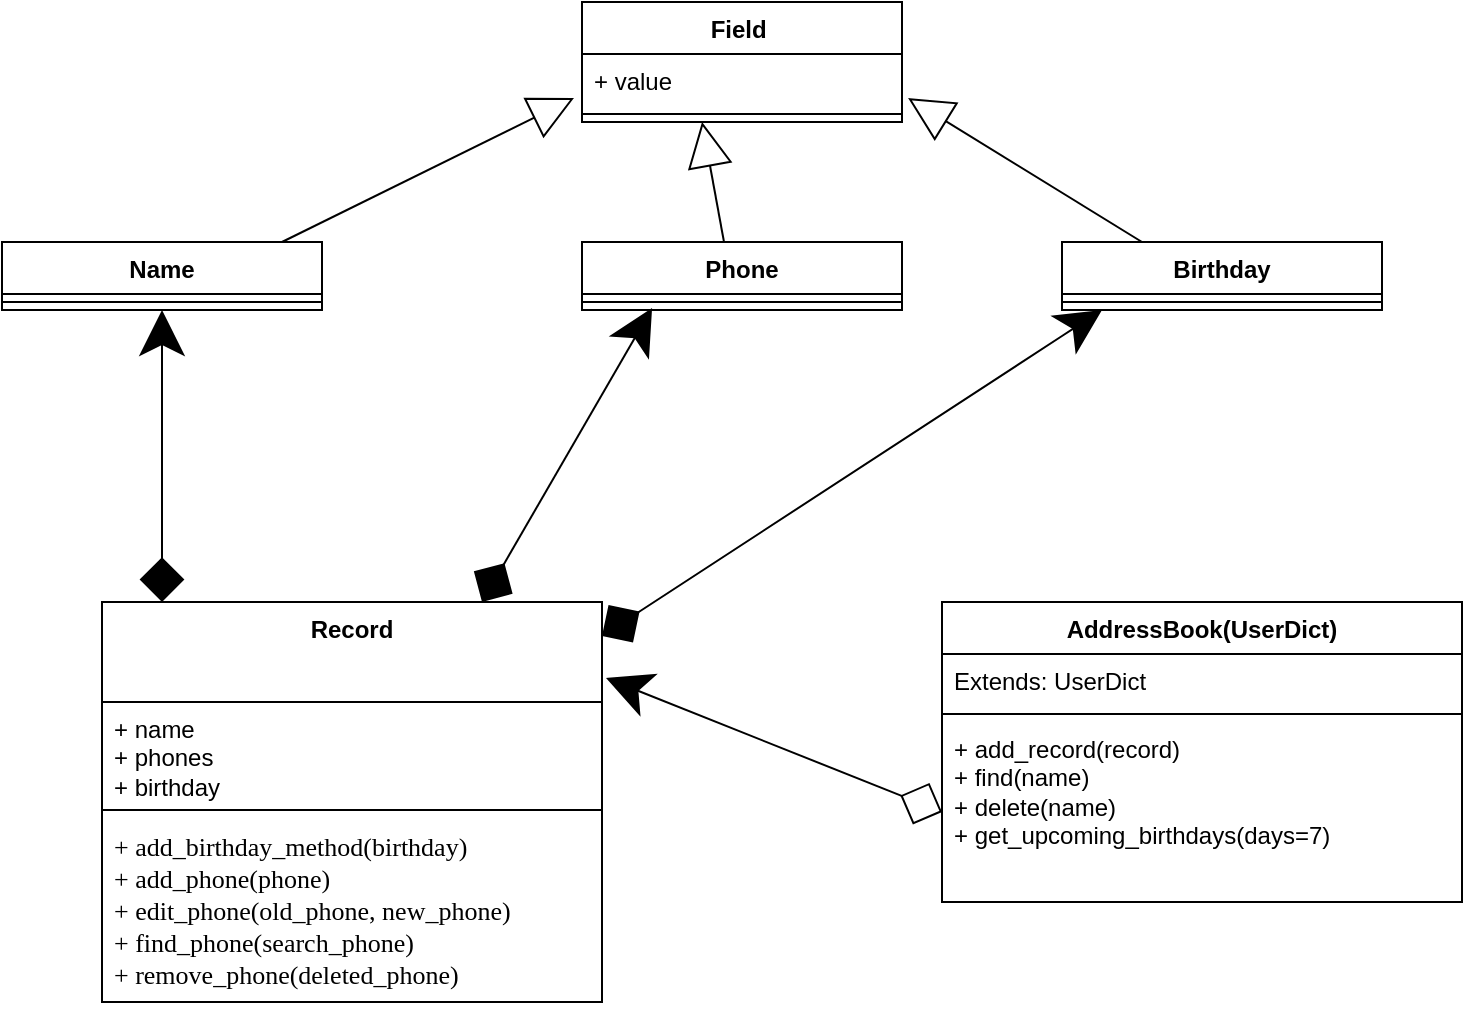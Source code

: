 <mxfile version="25.0.3">
  <diagram name="Страница — 1" id="kcEdLsCiQLVDsa9OzB8h">
    <mxGraphModel dx="954" dy="638" grid="1" gridSize="10" guides="1" tooltips="1" connect="1" arrows="1" fold="1" page="1" pageScale="1" pageWidth="827" pageHeight="1169" math="0" shadow="0">
      <root>
        <mxCell id="0" />
        <mxCell id="1" parent="0" />
        <mxCell id="7Wo7_8ffw9FZAB1oPTl_-17" value="Field&amp;nbsp;" style="swimlane;fontStyle=1;align=center;verticalAlign=top;childLayout=stackLayout;horizontal=1;startSize=26;horizontalStack=0;resizeParent=1;resizeParentMax=0;resizeLast=0;collapsible=1;marginBottom=0;whiteSpace=wrap;html=1;" parent="1" vertex="1">
          <mxGeometry x="330" y="80" width="160" height="60" as="geometry" />
        </mxCell>
        <mxCell id="7Wo7_8ffw9FZAB1oPTl_-18" value="+&amp;nbsp;value" style="text;strokeColor=none;fillColor=none;align=left;verticalAlign=top;spacingLeft=4;spacingRight=4;overflow=hidden;rotatable=0;points=[[0,0.5],[1,0.5]];portConstraint=eastwest;whiteSpace=wrap;html=1;" parent="7Wo7_8ffw9FZAB1oPTl_-17" vertex="1">
          <mxGeometry y="26" width="160" height="26" as="geometry" />
        </mxCell>
        <mxCell id="7Wo7_8ffw9FZAB1oPTl_-19" value="" style="line;strokeWidth=1;fillColor=none;align=left;verticalAlign=middle;spacingTop=-1;spacingLeft=3;spacingRight=3;rotatable=0;labelPosition=right;points=[];portConstraint=eastwest;strokeColor=inherit;" parent="7Wo7_8ffw9FZAB1oPTl_-17" vertex="1">
          <mxGeometry y="52" width="160" height="8" as="geometry" />
        </mxCell>
        <mxCell id="7Wo7_8ffw9FZAB1oPTl_-21" value="Name" style="swimlane;fontStyle=1;align=center;verticalAlign=top;childLayout=stackLayout;horizontal=1;startSize=26;horizontalStack=0;resizeParent=1;resizeParentMax=0;resizeLast=0;collapsible=1;marginBottom=0;whiteSpace=wrap;html=1;" parent="1" vertex="1">
          <mxGeometry x="40" y="200" width="160" height="34" as="geometry" />
        </mxCell>
        <mxCell id="7Wo7_8ffw9FZAB1oPTl_-23" value="" style="line;strokeWidth=1;fillColor=none;align=left;verticalAlign=middle;spacingTop=-1;spacingLeft=3;spacingRight=3;rotatable=0;labelPosition=right;points=[];portConstraint=eastwest;strokeColor=inherit;" parent="7Wo7_8ffw9FZAB1oPTl_-21" vertex="1">
          <mxGeometry y="26" width="160" height="8" as="geometry" />
        </mxCell>
        <mxCell id="7Wo7_8ffw9FZAB1oPTl_-25" value="Phone" style="swimlane;fontStyle=1;align=center;verticalAlign=top;childLayout=stackLayout;horizontal=1;startSize=26;horizontalStack=0;resizeParent=1;resizeParentMax=0;resizeLast=0;collapsible=1;marginBottom=0;whiteSpace=wrap;html=1;" parent="1" vertex="1">
          <mxGeometry x="330" y="200" width="160" height="34" as="geometry" />
        </mxCell>
        <mxCell id="7Wo7_8ffw9FZAB1oPTl_-27" value="" style="line;strokeWidth=1;fillColor=none;align=left;verticalAlign=middle;spacingTop=-1;spacingLeft=3;spacingRight=3;rotatable=0;labelPosition=right;points=[];portConstraint=eastwest;strokeColor=inherit;" parent="7Wo7_8ffw9FZAB1oPTl_-25" vertex="1">
          <mxGeometry y="26" width="160" height="8" as="geometry" />
        </mxCell>
        <mxCell id="mpg4wZVlqjkKpL4CBiqG-19" value="Birthday" style="swimlane;fontStyle=1;align=center;verticalAlign=top;childLayout=stackLayout;horizontal=1;startSize=26;horizontalStack=0;resizeParent=1;resizeParentMax=0;resizeLast=0;collapsible=1;marginBottom=0;whiteSpace=wrap;html=1;" vertex="1" parent="1">
          <mxGeometry x="570" y="200" width="160" height="34" as="geometry" />
        </mxCell>
        <mxCell id="mpg4wZVlqjkKpL4CBiqG-21" value="" style="line;strokeWidth=1;fillColor=none;align=left;verticalAlign=middle;spacingTop=-1;spacingLeft=3;spacingRight=3;rotatable=0;labelPosition=right;points=[];portConstraint=eastwest;strokeColor=inherit;" vertex="1" parent="mpg4wZVlqjkKpL4CBiqG-19">
          <mxGeometry y="26" width="160" height="8" as="geometry" />
        </mxCell>
        <mxCell id="mpg4wZVlqjkKpL4CBiqG-41" value="Record" style="swimlane;fontStyle=1;align=center;verticalAlign=top;childLayout=stackLayout;horizontal=1;startSize=50;horizontalStack=0;resizeParent=1;resizeParentMax=0;resizeLast=0;collapsible=1;marginBottom=0;whiteSpace=wrap;html=1;" vertex="1" parent="1">
          <mxGeometry x="90" y="380" width="250" height="200" as="geometry" />
        </mxCell>
        <mxCell id="mpg4wZVlqjkKpL4CBiqG-42" value="+ name&lt;div&gt;+ phones&lt;/div&gt;&lt;div&gt;+ birthday&lt;/div&gt;" style="text;strokeColor=none;fillColor=none;align=left;verticalAlign=top;spacingLeft=4;spacingRight=4;overflow=hidden;rotatable=0;points=[[0,0.5],[1,0.5]];portConstraint=eastwest;whiteSpace=wrap;html=1;" vertex="1" parent="mpg4wZVlqjkKpL4CBiqG-41">
          <mxGeometry y="50" width="250" height="50" as="geometry" />
        </mxCell>
        <mxCell id="mpg4wZVlqjkKpL4CBiqG-43" value="" style="line;strokeWidth=1;fillColor=none;align=left;verticalAlign=middle;spacingTop=-1;spacingLeft=3;spacingRight=3;rotatable=0;labelPosition=right;points=[];portConstraint=eastwest;strokeColor=inherit;" vertex="1" parent="mpg4wZVlqjkKpL4CBiqG-41">
          <mxGeometry y="100" width="250" height="8" as="geometry" />
        </mxCell>
        <mxCell id="mpg4wZVlqjkKpL4CBiqG-44" value="&lt;p style=&quot;margin: 0px; font-variant-numeric: normal; font-variant-east-asian: normal; font-variant-alternates: normal; font-size-adjust: none; font-kerning: auto; font-optical-sizing: auto; font-feature-settings: normal; font-variation-settings: normal; font-variant-position: normal; font-variant-emoji: normal; font-stretch: normal; font-size: 13px; line-height: normal; font-family: &amp;quot;.AppleSystemUIFontMonospaced&amp;quot;;&quot; class=&quot;p1&quot;&gt;+ add_birthday_method(birthday)&lt;span class=&quot;Apple-converted-space&quot;&gt;&lt;br&gt;&lt;/span&gt;&lt;/p&gt;&lt;p style=&quot;margin: 0px; font-variant-numeric: normal; font-variant-east-asian: normal; font-variant-alternates: normal; font-size-adjust: none; font-kerning: auto; font-optical-sizing: auto; font-feature-settings: normal; font-variation-settings: normal; font-variant-position: normal; font-variant-emoji: normal; font-stretch: normal; font-size: 13px; line-height: normal; font-family: &amp;quot;.AppleSystemUIFontMonospaced&amp;quot;;&quot; class=&quot;p1&quot;&gt;+&amp;nbsp;add_phone(phone)&amp;nbsp;&lt;/p&gt;&lt;p style=&quot;margin: 0px; font-variant-numeric: normal; font-variant-east-asian: normal; font-variant-alternates: normal; font-size-adjust: none; font-kerning: auto; font-optical-sizing: auto; font-feature-settings: normal; font-variation-settings: normal; font-variant-position: normal; font-variant-emoji: normal; font-stretch: normal; font-size: 13px; line-height: normal; font-family: &amp;quot;.AppleSystemUIFontMonospaced&amp;quot;;&quot; class=&quot;p1&quot;&gt;+&amp;nbsp;edit_phone(old_phone, new_phone)&lt;/p&gt;&lt;p style=&quot;margin: 0px; font-variant-numeric: normal; font-variant-east-asian: normal; font-variant-alternates: normal; font-size-adjust: none; font-kerning: auto; font-optical-sizing: auto; font-feature-settings: normal; font-variation-settings: normal; font-variant-position: normal; font-variant-emoji: normal; font-stretch: normal; font-size: 13px; line-height: normal; font-family: &amp;quot;.AppleSystemUIFontMonospaced&amp;quot;;&quot; class=&quot;p1&quot;&gt;+&amp;nbsp;find_phone(search_phone)&lt;/p&gt;&lt;p style=&quot;margin: 0px; font-variant-numeric: normal; font-variant-east-asian: normal; font-variant-alternates: normal; font-size-adjust: none; font-kerning: auto; font-optical-sizing: auto; font-feature-settings: normal; font-variation-settings: normal; font-variant-position: normal; font-variant-emoji: normal; font-stretch: normal; font-size: 13px; line-height: normal; font-family: &amp;quot;.AppleSystemUIFontMonospaced&amp;quot;;&quot; class=&quot;p1&quot;&gt;+&amp;nbsp;remove_phone(deleted_phone)&lt;/p&gt;" style="text;strokeColor=none;fillColor=none;align=left;verticalAlign=top;spacingLeft=4;spacingRight=4;overflow=hidden;rotatable=0;points=[[0,0.5],[1,0.5]];portConstraint=eastwest;whiteSpace=wrap;html=1;" vertex="1" parent="mpg4wZVlqjkKpL4CBiqG-41">
          <mxGeometry y="108" width="250" height="92" as="geometry" />
        </mxCell>
        <mxCell id="mpg4wZVlqjkKpL4CBiqG-49" value="AddressBook(UserDict)" style="swimlane;fontStyle=1;align=center;verticalAlign=top;childLayout=stackLayout;horizontal=1;startSize=26;horizontalStack=0;resizeParent=1;resizeParentMax=0;resizeLast=0;collapsible=1;marginBottom=0;whiteSpace=wrap;html=1;" vertex="1" parent="1">
          <mxGeometry x="510" y="380" width="260" height="150" as="geometry" />
        </mxCell>
        <mxCell id="mpg4wZVlqjkKpL4CBiqG-50" value="Extends: UserDict&amp;nbsp;" style="text;strokeColor=none;fillColor=none;align=left;verticalAlign=top;spacingLeft=4;spacingRight=4;overflow=hidden;rotatable=0;points=[[0,0.5],[1,0.5]];portConstraint=eastwest;whiteSpace=wrap;html=1;" vertex="1" parent="mpg4wZVlqjkKpL4CBiqG-49">
          <mxGeometry y="26" width="260" height="26" as="geometry" />
        </mxCell>
        <mxCell id="mpg4wZVlqjkKpL4CBiqG-51" value="" style="line;strokeWidth=1;fillColor=none;align=left;verticalAlign=middle;spacingTop=-1;spacingLeft=3;spacingRight=3;rotatable=0;labelPosition=right;points=[];portConstraint=eastwest;strokeColor=inherit;" vertex="1" parent="mpg4wZVlqjkKpL4CBiqG-49">
          <mxGeometry y="52" width="260" height="8" as="geometry" />
        </mxCell>
        <mxCell id="mpg4wZVlqjkKpL4CBiqG-52" value="+ add_record(record)&lt;div&gt;+&amp;nbsp;find(name)&lt;/div&gt;&lt;div&gt;+&amp;nbsp;delete(name)&lt;/div&gt;&lt;div&gt;+&amp;nbsp;get_upcoming_birthdays(days=7)&lt;br&gt;&lt;div&gt;&lt;br&gt;&lt;/div&gt;&lt;/div&gt;" style="text;strokeColor=none;fillColor=none;align=left;verticalAlign=top;spacingLeft=4;spacingRight=4;overflow=hidden;rotatable=0;points=[[0,0.5],[1,0.5]];portConstraint=eastwest;whiteSpace=wrap;html=1;" vertex="1" parent="mpg4wZVlqjkKpL4CBiqG-49">
          <mxGeometry y="60" width="260" height="90" as="geometry" />
        </mxCell>
        <mxCell id="mpg4wZVlqjkKpL4CBiqG-54" value="" style="endArrow=classic;html=1;rounded=0;entryX=0.5;entryY=1;entryDx=0;entryDy=0;startArrow=diamond;startFill=1;endFill=1;endSize=20;startSize=20;targetPerimeterSpacing=-6;sourcePerimeterSpacing=-6;" edge="1" parent="1" target="7Wo7_8ffw9FZAB1oPTl_-21">
          <mxGeometry width="50" height="50" relative="1" as="geometry">
            <mxPoint x="120" y="380" as="sourcePoint" />
            <mxPoint x="440" y="330" as="targetPoint" />
          </mxGeometry>
        </mxCell>
        <mxCell id="mpg4wZVlqjkKpL4CBiqG-55" value="" style="endArrow=classic;html=1;rounded=0;startArrow=diamond;startFill=1;endFill=1;endSize=20;startSize=20;entryX=0.219;entryY=0.875;entryDx=0;entryDy=0;entryPerimeter=0;" edge="1" parent="1" target="7Wo7_8ffw9FZAB1oPTl_-27">
          <mxGeometry width="50" height="50" relative="1" as="geometry">
            <mxPoint x="280" y="380" as="sourcePoint" />
            <mxPoint x="360" y="240" as="targetPoint" />
          </mxGeometry>
        </mxCell>
        <mxCell id="mpg4wZVlqjkKpL4CBiqG-56" value="" style="endArrow=classic;html=1;rounded=0;startArrow=diamond;startFill=1;endFill=1;endSize=20;startSize=20;exitX=0.92;exitY=0;exitDx=0;exitDy=0;exitPerimeter=0;entryX=0;entryY=0.5;entryDx=0;entryDy=0;" edge="1" parent="1">
          <mxGeometry width="50" height="50" relative="1" as="geometry">
            <mxPoint x="340" y="397" as="sourcePoint" />
            <mxPoint x="590" y="234" as="targetPoint" />
            <Array as="points">
              <mxPoint x="570" y="247" />
            </Array>
          </mxGeometry>
        </mxCell>
        <mxCell id="mpg4wZVlqjkKpL4CBiqG-57" value="" style="endArrow=classic;html=1;rounded=0;entryX=1.008;entryY=0.19;entryDx=0;entryDy=0;entryPerimeter=0;exitX=0;exitY=0.5;exitDx=0;exitDy=0;endFill=1;endSize=20;startSize=20;startArrow=diamond;startFill=0;" edge="1" parent="1" source="mpg4wZVlqjkKpL4CBiqG-52" target="mpg4wZVlqjkKpL4CBiqG-41">
          <mxGeometry width="50" height="50" relative="1" as="geometry">
            <mxPoint x="500" y="480" as="sourcePoint" />
            <mxPoint x="440" y="330" as="targetPoint" />
          </mxGeometry>
        </mxCell>
        <mxCell id="mpg4wZVlqjkKpL4CBiqG-59" value="" style="endArrow=none;html=1;rounded=0;startArrow=block;startFill=0;endSize=20;startSize=20;entryX=0.5;entryY=0;entryDx=0;entryDy=0;" edge="1" parent="1">
          <mxGeometry width="50" height="50" relative="1" as="geometry">
            <mxPoint x="390" y="140" as="sourcePoint" />
            <mxPoint x="401" y="200" as="targetPoint" />
          </mxGeometry>
        </mxCell>
        <mxCell id="mpg4wZVlqjkKpL4CBiqG-61" value="" style="endArrow=block;html=1;rounded=0;endFill=0;endSize=20;startSize=20;entryX=-0.025;entryY=0.846;entryDx=0;entryDy=0;entryPerimeter=0;" edge="1" parent="1" target="7Wo7_8ffw9FZAB1oPTl_-18">
          <mxGeometry width="50" height="50" relative="1" as="geometry">
            <mxPoint x="180" y="200" as="sourcePoint" />
            <mxPoint x="250" y="160" as="targetPoint" />
          </mxGeometry>
        </mxCell>
        <mxCell id="mpg4wZVlqjkKpL4CBiqG-62" value="" style="endArrow=block;html=1;rounded=0;endFill=0;endSize=20;startSize=20;entryX=1.019;entryY=0.846;entryDx=0;entryDy=0;entryPerimeter=0;exitX=0.25;exitY=0;exitDx=0;exitDy=0;" edge="1" parent="1" source="mpg4wZVlqjkKpL4CBiqG-19" target="7Wo7_8ffw9FZAB1oPTl_-18">
          <mxGeometry width="50" height="50" relative="1" as="geometry">
            <mxPoint x="600" y="190" as="sourcePoint" />
            <mxPoint x="590" y="100" as="targetPoint" />
          </mxGeometry>
        </mxCell>
      </root>
    </mxGraphModel>
  </diagram>
</mxfile>
